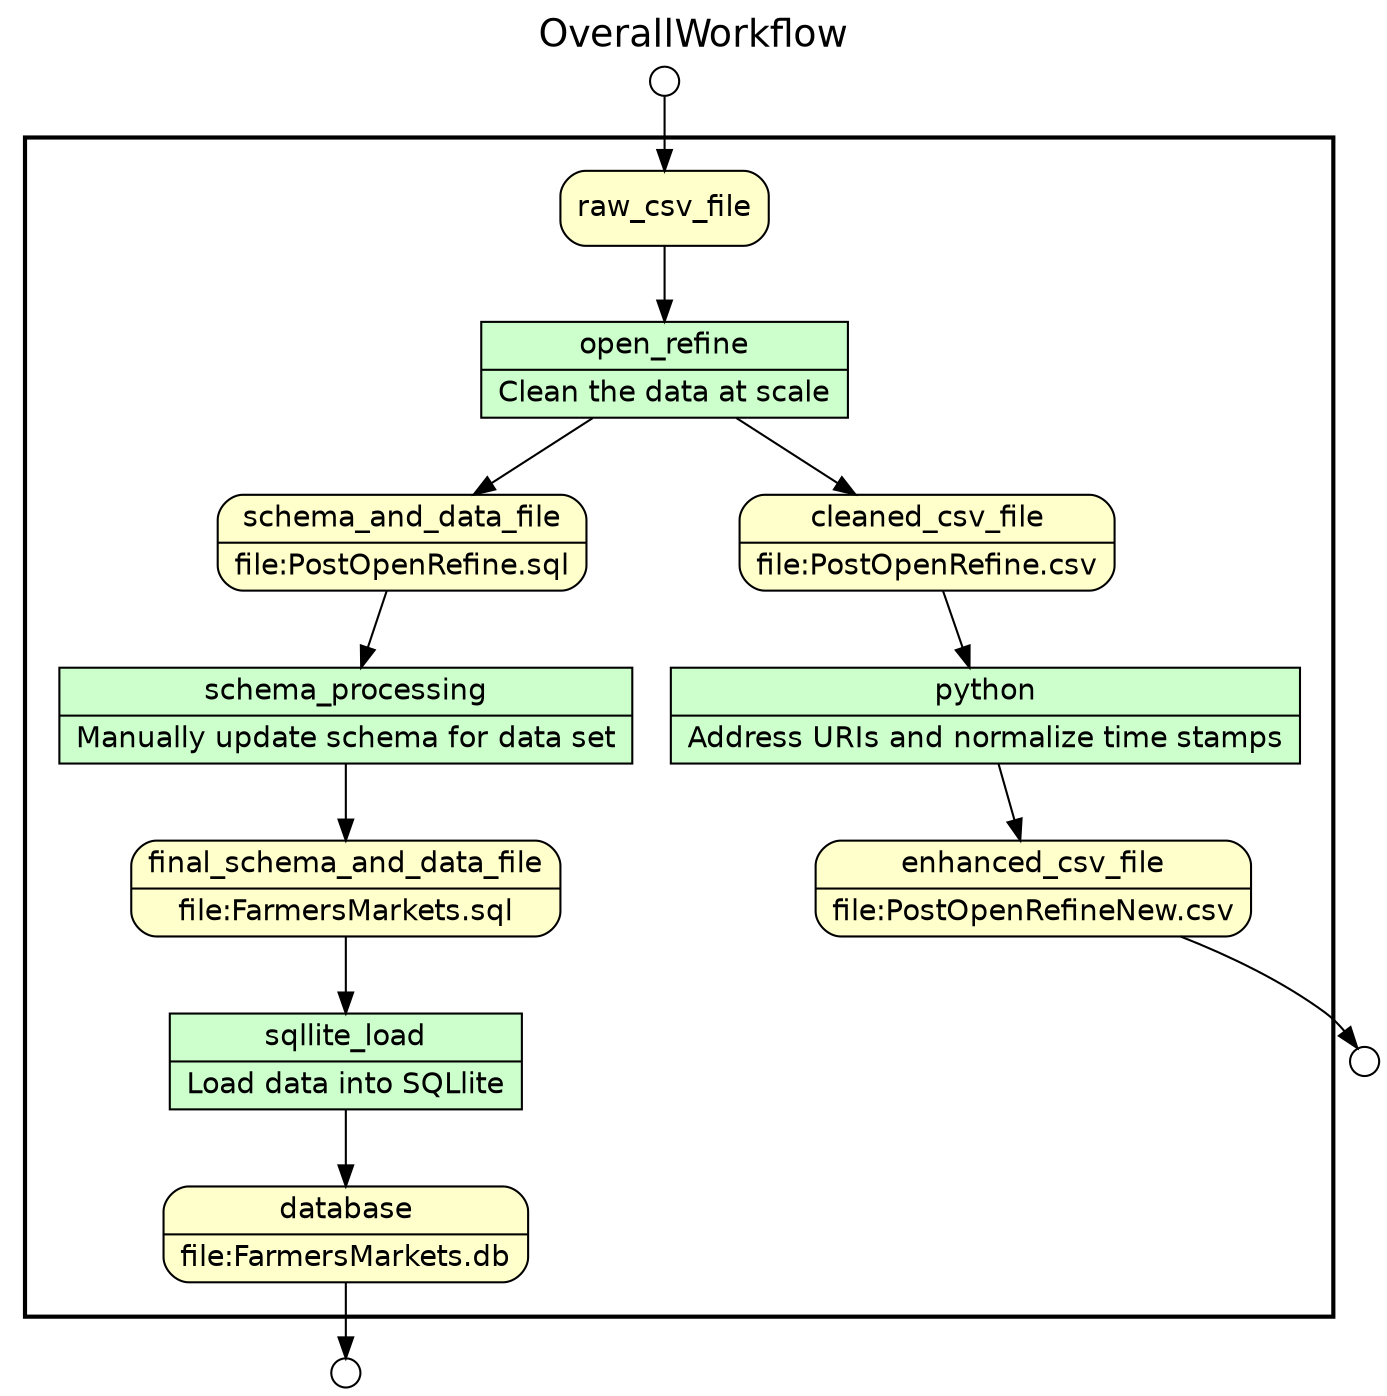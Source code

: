 
/* Start of top-level graph */
digraph Workflow {
rankdir=TB

/* Title for graph */
fontname=Helvetica; fontsize=18; labelloc=t
label=OverallWorkflow

/* Start of double cluster for drawing box around nodes in workflow */
subgraph cluster_workflow_box_outer { label=""; color=black; penwidth=2
subgraph cluster_workflow_box_inner { label=""; penwidth=0

/* Style for nodes representing atomic programs in workflow */
node[shape=box style=filled fillcolor="#CCFFCC" peripheries=1 fontname=Helvetica]

/* Nodes representing atomic programs in workflow */
open_refine [shape=record rankdir=LR label="{<f0> open_refine |<f1> Clean the data at scale}"];
python [shape=record rankdir=LR label="{<f0> python |<f1> Address URIs and normalize time stamps}"];
schema_processing [shape=record rankdir=LR label="{<f0> schema_processing |<f1> Manually update schema for data set}"];
sqllite_load [shape=record rankdir=LR label="{<f0> sqllite_load |<f1> Load data into SQLlite}"];

/* Style for nodes representing non-parameter data channels in workflow */
node[shape=box style="rounded,filled" fillcolor="#FFFFCC" peripheries=1 fontname=Helvetica]

/* Nodes for non-parameter data channels in workflow */
enhanced_csv_file [shape=record rankdir=LR label="{<f0> enhanced_csv_file |<f1> file\:PostOpenRefineNew.csv}"];
database [shape=record rankdir=LR label="{<f0> database |<f1> file\:FarmersMarkets.db}"];
raw_csv_file
cleaned_csv_file [shape=record rankdir=LR label="{<f0> cleaned_csv_file |<f1> file\:PostOpenRefine.csv}"];
schema_and_data_file [shape=record rankdir=LR label="{<f0> schema_and_data_file |<f1> file\:PostOpenRefine.sql}"];
final_schema_and_data_file [shape=record rankdir=LR label="{<f0> final_schema_and_data_file |<f1> file\:FarmersMarkets.sql}"];

/* Style for nodes representing parameter channels in workflow */
node[shape=box style="rounded,filled" fillcolor="#FCFCFC" peripheries=1 fontname=Helvetica]

/* Nodes representing parameter channels in workflow */

/* Edges representing connections between programs and channels */
open_refine -> cleaned_csv_file
open_refine -> schema_and_data_file
raw_csv_file -> open_refine
python -> enhanced_csv_file
cleaned_csv_file -> python
schema_processing -> final_schema_and_data_file
schema_and_data_file -> schema_processing
sqllite_load -> database
final_schema_and_data_file -> sqllite_load

/* End of double cluster for drawing box around nodes in workflow */
}}

/* Style for nodes representing workflow input ports */
node[shape=circle style="rounded,filled" fillcolor="#FFFFFF" peripheries=1 fontname=Helvetica width=0.2]

/* Nodes representing workflow input ports */
raw_csv_file_input_port [label=""]

/* Style for nodes representing workflow output ports */
node[shape=circle style="rounded,filled" fillcolor="#FFFFFF" peripheries=1 fontname=Helvetica width=0.2]

/* Nodes representing workflow output ports */
enhanced_csv_file_output_port [label=""]
database_output_port [label=""]

/* Edges from input ports to channels */
raw_csv_file_input_port -> raw_csv_file

/* Edges from channels to output ports */
enhanced_csv_file -> enhanced_csv_file_output_port
database -> database_output_port

/* End of top-level graph */
}
